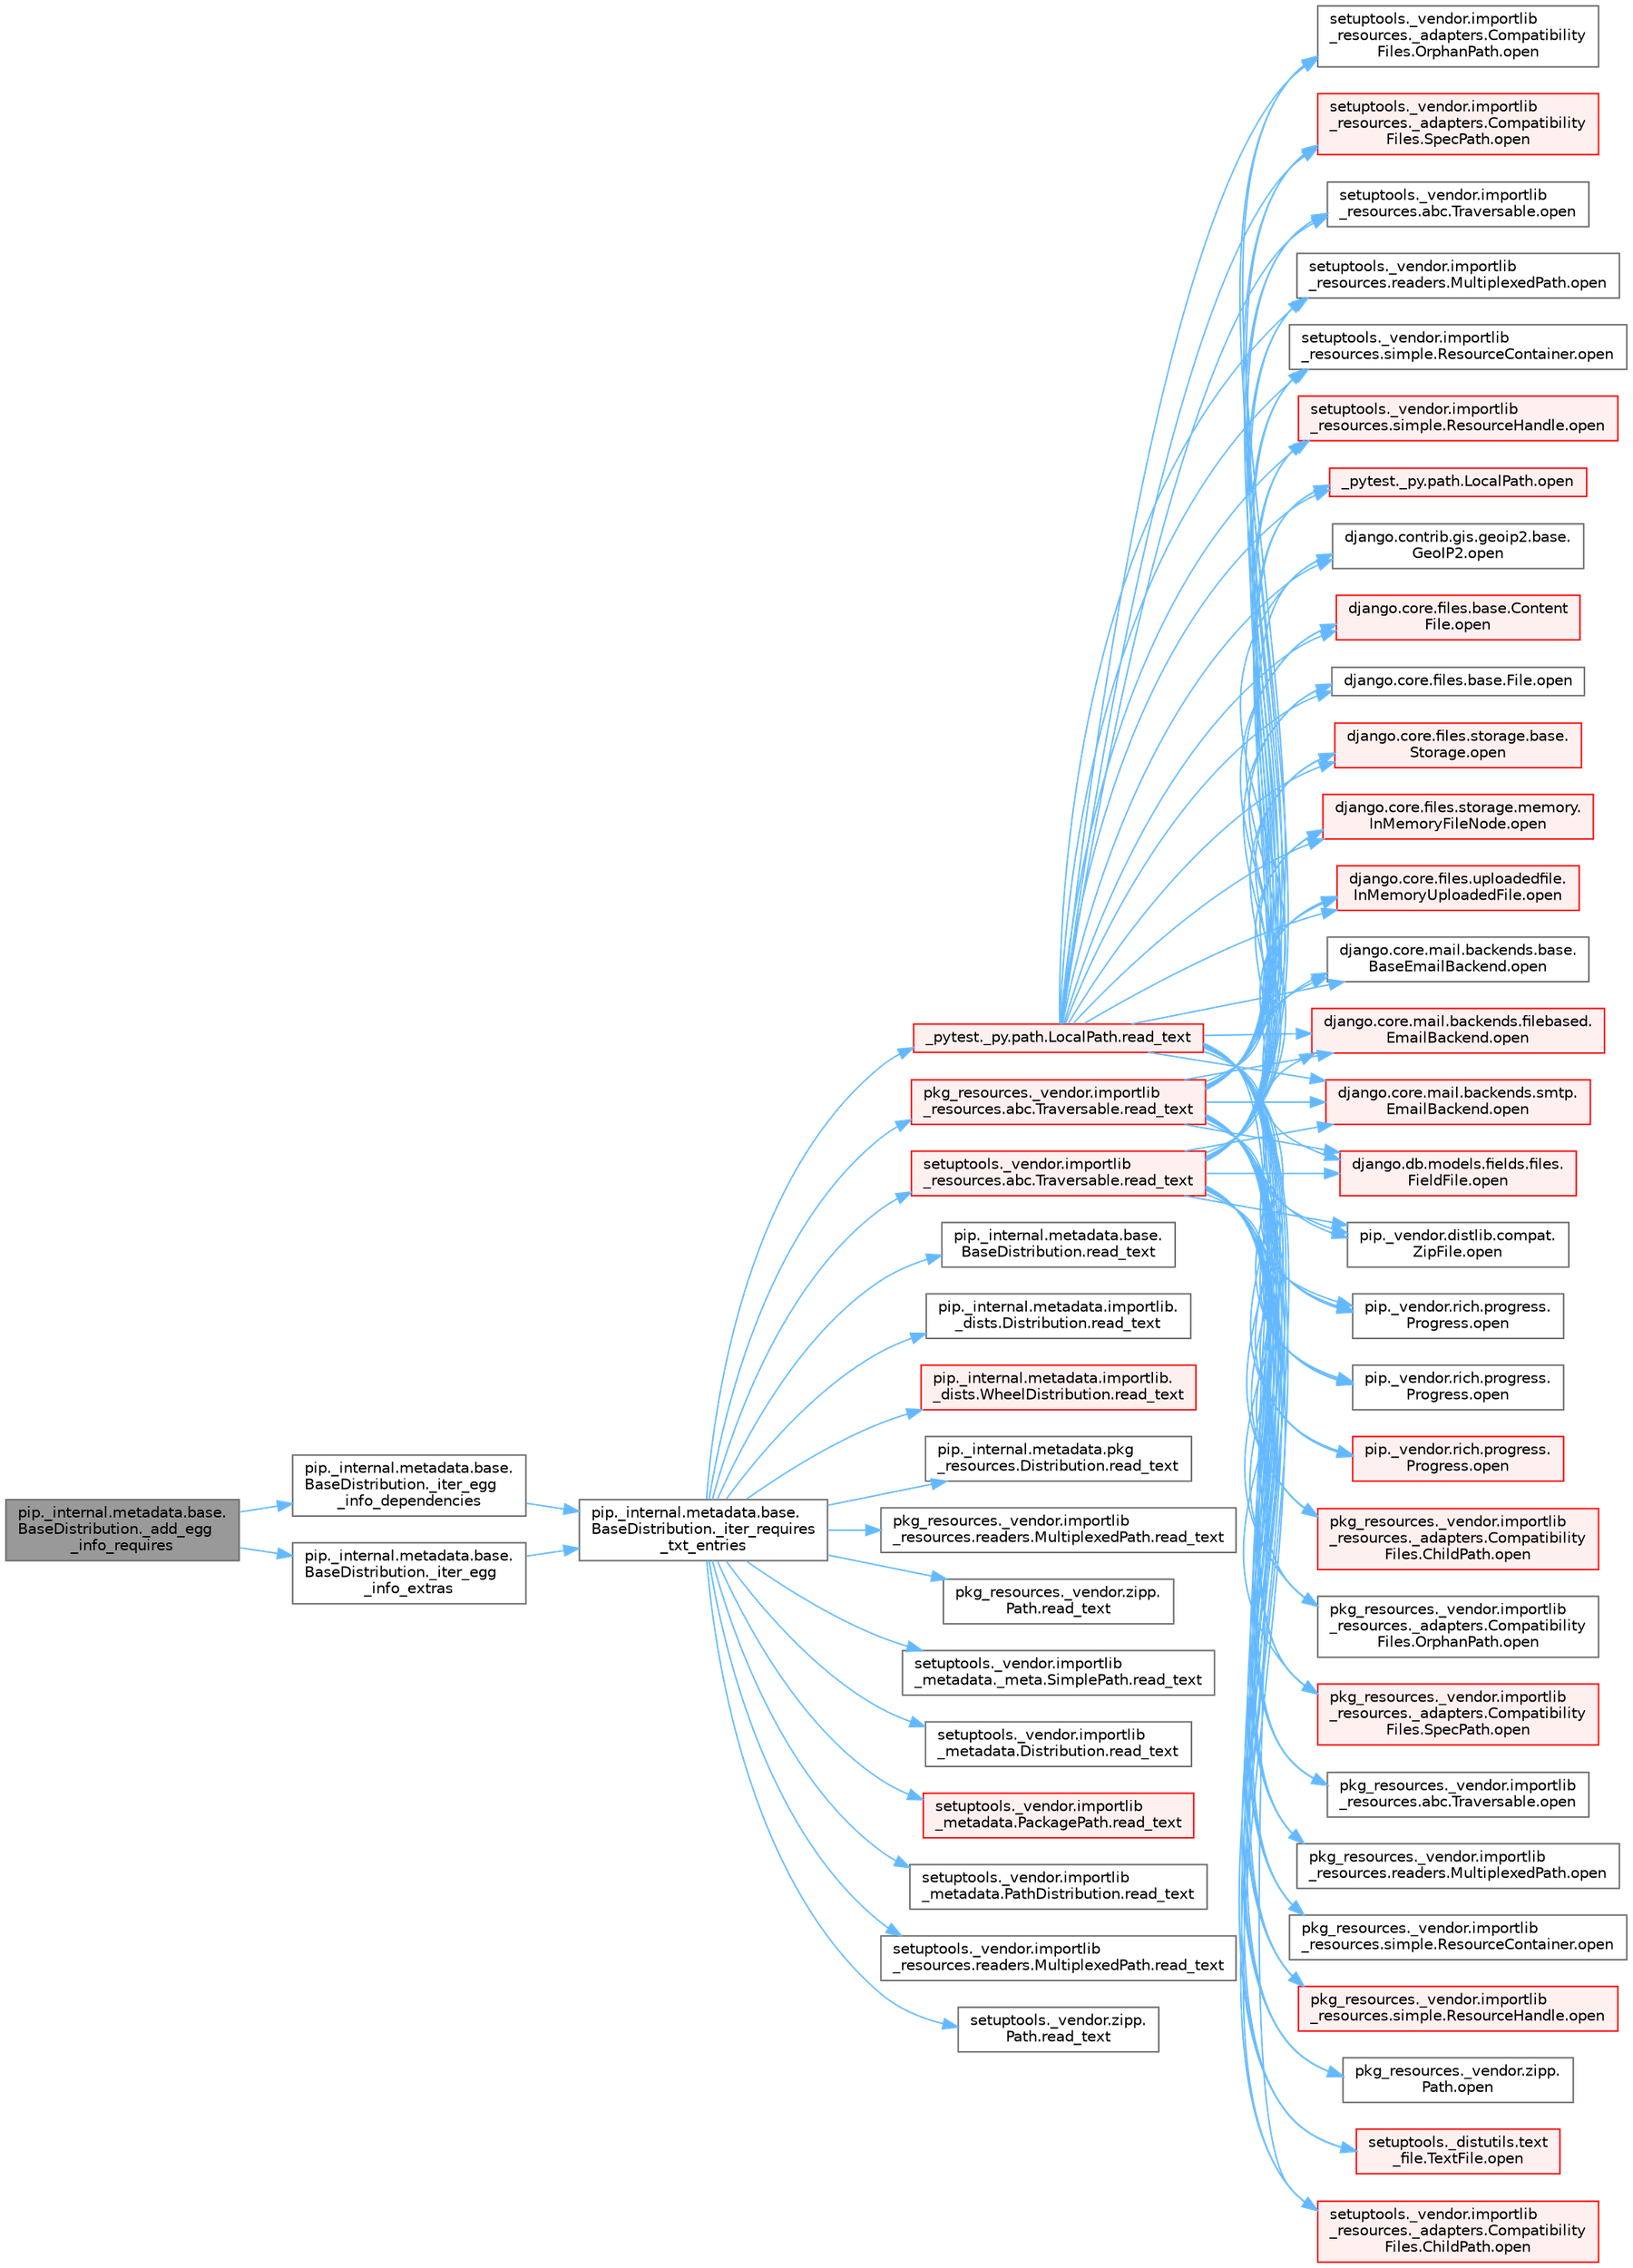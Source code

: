 digraph "pip._internal.metadata.base.BaseDistribution._add_egg_info_requires"
{
 // LATEX_PDF_SIZE
  bgcolor="transparent";
  edge [fontname=Helvetica,fontsize=10,labelfontname=Helvetica,labelfontsize=10];
  node [fontname=Helvetica,fontsize=10,shape=box,height=0.2,width=0.4];
  rankdir="LR";
  Node1 [id="Node000001",label="pip._internal.metadata.base.\lBaseDistribution._add_egg\l_info_requires",height=0.2,width=0.4,color="gray40", fillcolor="grey60", style="filled", fontcolor="black",tooltip=" "];
  Node1 -> Node2 [id="edge1_Node000001_Node000002",color="steelblue1",style="solid",tooltip=" "];
  Node2 [id="Node000002",label="pip._internal.metadata.base.\lBaseDistribution._iter_egg\l_info_dependencies",height=0.2,width=0.4,color="grey40", fillcolor="white", style="filled",URL="$classpip_1_1__internal_1_1metadata_1_1base_1_1_base_distribution.html#a9f32d31e5b61159777221f9d87e296c8",tooltip=" "];
  Node2 -> Node3 [id="edge2_Node000002_Node000003",color="steelblue1",style="solid",tooltip=" "];
  Node3 [id="Node000003",label="pip._internal.metadata.base.\lBaseDistribution._iter_requires\l_txt_entries",height=0.2,width=0.4,color="grey40", fillcolor="white", style="filled",URL="$classpip_1_1__internal_1_1metadata_1_1base_1_1_base_distribution.html#a4ab931da7b4a3e0c22e0bae3f95af7e7",tooltip=" "];
  Node3 -> Node4 [id="edge3_Node000003_Node000004",color="steelblue1",style="solid",tooltip=" "];
  Node4 [id="Node000004",label="_pytest._py.path.LocalPath.read_text",height=0.2,width=0.4,color="red", fillcolor="#FFF0F0", style="filled",URL="$class__pytest_1_1__py_1_1path_1_1_local_path.html#aea3efa14b998c32e27f6604263858398",tooltip=" "];
  Node4 -> Node5 [id="edge4_Node000004_Node000005",color="steelblue1",style="solid",tooltip=" "];
  Node5 [id="Node000005",label="_pytest._py.path.LocalPath.open",height=0.2,width=0.4,color="red", fillcolor="#FFF0F0", style="filled",URL="$class__pytest_1_1__py_1_1path_1_1_local_path.html#ac72dbda993b11dc52a738bfc6267dda0",tooltip=" "];
  Node4 -> Node29 [id="edge5_Node000004_Node000029",color="steelblue1",style="solid",tooltip=" "];
  Node29 [id="Node000029",label="django.contrib.gis.geoip2.base.\lGeoIP2.open",height=0.2,width=0.4,color="grey40", fillcolor="white", style="filled",URL="$classdjango_1_1contrib_1_1gis_1_1geoip2_1_1base_1_1_geo_i_p2.html#a39b20c40f1d3f4e4a37f9a4b8cd40e4d",tooltip=" "];
  Node4 -> Node30 [id="edge6_Node000004_Node000030",color="steelblue1",style="solid",tooltip=" "];
  Node30 [id="Node000030",label="django.core.files.base.Content\lFile.open",height=0.2,width=0.4,color="red", fillcolor="#FFF0F0", style="filled",URL="$classdjango_1_1core_1_1files_1_1base_1_1_content_file.html#a2d9c2fb349c078834c401c23b3b10250",tooltip=" "];
  Node4 -> Node260 [id="edge7_Node000004_Node000260",color="steelblue1",style="solid",tooltip=" "];
  Node260 [id="Node000260",label="django.core.files.base.File.open",height=0.2,width=0.4,color="grey40", fillcolor="white", style="filled",URL="$classdjango_1_1core_1_1files_1_1base_1_1_file.html#a77453efc21bb631b97bff9f6aff27eb1",tooltip=" "];
  Node4 -> Node261 [id="edge8_Node000004_Node000261",color="steelblue1",style="solid",tooltip=" "];
  Node261 [id="Node000261",label="django.core.files.storage.base.\lStorage.open",height=0.2,width=0.4,color="red", fillcolor="#FFF0F0", style="filled",URL="$classdjango_1_1core_1_1files_1_1storage_1_1base_1_1_storage.html#a83f5a2f19c0564c4a1732f88b32c4b49",tooltip=" "];
  Node4 -> Node402 [id="edge9_Node000004_Node000402",color="steelblue1",style="solid",tooltip=" "];
  Node402 [id="Node000402",label="django.core.files.storage.memory.\lInMemoryFileNode.open",height=0.2,width=0.4,color="red", fillcolor="#FFF0F0", style="filled",URL="$classdjango_1_1core_1_1files_1_1storage_1_1memory_1_1_in_memory_file_node.html#a5c6b58cc9c725338da58591f6c689798",tooltip=" "];
  Node4 -> Node406 [id="edge10_Node000004_Node000406",color="steelblue1",style="solid",tooltip=" "];
  Node406 [id="Node000406",label="django.core.files.uploadedfile.\lInMemoryUploadedFile.open",height=0.2,width=0.4,color="red", fillcolor="#FFF0F0", style="filled",URL="$classdjango_1_1core_1_1files_1_1uploadedfile_1_1_in_memory_uploaded_file.html#a7f211d59dc27d050a61d27ca2e0f5f40",tooltip=" "];
  Node4 -> Node407 [id="edge11_Node000004_Node000407",color="steelblue1",style="solid",tooltip=" "];
  Node407 [id="Node000407",label="django.core.mail.backends.base.\lBaseEmailBackend.open",height=0.2,width=0.4,color="grey40", fillcolor="white", style="filled",URL="$classdjango_1_1core_1_1mail_1_1backends_1_1base_1_1_base_email_backend.html#af6f1cc1a0a6e09c1461109c5dab1557b",tooltip=" "];
  Node4 -> Node408 [id="edge12_Node000004_Node000408",color="steelblue1",style="solid",tooltip=" "];
  Node408 [id="Node000408",label="django.core.mail.backends.filebased.\lEmailBackend.open",height=0.2,width=0.4,color="red", fillcolor="#FFF0F0", style="filled",URL="$classdjango_1_1core_1_1mail_1_1backends_1_1filebased_1_1_email_backend.html#acc1a9fd1f47e8c6b22587d70427d0bf9",tooltip=" "];
  Node4 -> Node409 [id="edge13_Node000004_Node000409",color="steelblue1",style="solid",tooltip=" "];
  Node409 [id="Node000409",label="django.core.mail.backends.smtp.\lEmailBackend.open",height=0.2,width=0.4,color="red", fillcolor="#FFF0F0", style="filled",URL="$classdjango_1_1core_1_1mail_1_1backends_1_1smtp_1_1_email_backend.html#a739b3a346c87c0fd9854f988b8a4dd3a",tooltip=" "];
  Node4 -> Node429 [id="edge14_Node000004_Node000429",color="steelblue1",style="solid",tooltip=" "];
  Node429 [id="Node000429",label="django.db.models.fields.files.\lFieldFile.open",height=0.2,width=0.4,color="red", fillcolor="#FFF0F0", style="filled",URL="$classdjango_1_1db_1_1models_1_1fields_1_1files_1_1_field_file.html#ac17332adacb50b3ff23da63ecbe5561f",tooltip=" "];
  Node4 -> Node946 [id="edge15_Node000004_Node000946",color="steelblue1",style="solid",tooltip=" "];
  Node946 [id="Node000946",label="pip._vendor.distlib.compat.\lZipFile.open",height=0.2,width=0.4,color="grey40", fillcolor="white", style="filled",URL="$classpip_1_1__vendor_1_1distlib_1_1compat_1_1_zip_file.html#a50609c5c9b216af3068c9c2881abdeda",tooltip=" "];
  Node4 -> Node947 [id="edge16_Node000004_Node000947",color="steelblue1",style="solid",tooltip=" "];
  Node947 [id="Node000947",label="pip._vendor.rich.progress.\lProgress.open",height=0.2,width=0.4,color="grey40", fillcolor="white", style="filled",URL="$classpip_1_1__vendor_1_1rich_1_1progress_1_1_progress.html#a4191cf7b2aa691672113b93721a54ec3",tooltip=" "];
  Node4 -> Node948 [id="edge17_Node000004_Node000948",color="steelblue1",style="solid",tooltip=" "];
  Node948 [id="Node000948",label="pip._vendor.rich.progress.\lProgress.open",height=0.2,width=0.4,color="grey40", fillcolor="white", style="filled",URL="$classpip_1_1__vendor_1_1rich_1_1progress_1_1_progress.html#a4311f481b1ced83aa9a73d40166f53c8",tooltip=" "];
  Node4 -> Node949 [id="edge18_Node000004_Node000949",color="steelblue1",style="solid",tooltip=" "];
  Node949 [id="Node000949",label="pip._vendor.rich.progress.\lProgress.open",height=0.2,width=0.4,color="red", fillcolor="#FFF0F0", style="filled",URL="$classpip_1_1__vendor_1_1rich_1_1progress_1_1_progress.html#a204bface9fc63d04e72844b751bcd8e3",tooltip=" "];
  Node4 -> Node2453 [id="edge19_Node000004_Node002453",color="steelblue1",style="solid",tooltip=" "];
  Node2453 [id="Node002453",label="pkg_resources._vendor.importlib\l_resources._adapters.Compatibility\lFiles.ChildPath.open",height=0.2,width=0.4,color="red", fillcolor="#FFF0F0", style="filled",URL="$classpkg__resources_1_1__vendor_1_1importlib__resources_1_1__adapters_1_1_compatibility_files_1_1_child_path.html#ab1f332324be2f6936683457a7326a7d8",tooltip=" "];
  Node4 -> Node2455 [id="edge20_Node000004_Node002455",color="steelblue1",style="solid",tooltip=" "];
  Node2455 [id="Node002455",label="pkg_resources._vendor.importlib\l_resources._adapters.Compatibility\lFiles.OrphanPath.open",height=0.2,width=0.4,color="grey40", fillcolor="white", style="filled",URL="$classpkg__resources_1_1__vendor_1_1importlib__resources_1_1__adapters_1_1_compatibility_files_1_1_orphan_path.html#ad2a41dfb5cde13b349bb44d4e8e6ae71",tooltip=" "];
  Node4 -> Node2456 [id="edge21_Node000004_Node002456",color="steelblue1",style="solid",tooltip=" "];
  Node2456 [id="Node002456",label="pkg_resources._vendor.importlib\l_resources._adapters.Compatibility\lFiles.SpecPath.open",height=0.2,width=0.4,color="red", fillcolor="#FFF0F0", style="filled",URL="$classpkg__resources_1_1__vendor_1_1importlib__resources_1_1__adapters_1_1_compatibility_files_1_1_spec_path.html#ac93bb25e446c29d87ac989f93afaa1d8",tooltip=" "];
  Node4 -> Node2457 [id="edge22_Node000004_Node002457",color="steelblue1",style="solid",tooltip=" "];
  Node2457 [id="Node002457",label="pkg_resources._vendor.importlib\l_resources.abc.Traversable.open",height=0.2,width=0.4,color="grey40", fillcolor="white", style="filled",URL="$classpkg__resources_1_1__vendor_1_1importlib__resources_1_1abc_1_1_traversable.html#a5438622e9f41acacf8b4899a341295f0",tooltip=" "];
  Node4 -> Node2458 [id="edge23_Node000004_Node002458",color="steelblue1",style="solid",tooltip=" "];
  Node2458 [id="Node002458",label="pkg_resources._vendor.importlib\l_resources.readers.MultiplexedPath.open",height=0.2,width=0.4,color="grey40", fillcolor="white", style="filled",URL="$classpkg__resources_1_1__vendor_1_1importlib__resources_1_1readers_1_1_multiplexed_path.html#ad59bf2137dac759a5d75f378375e5cef",tooltip=" "];
  Node4 -> Node2459 [id="edge24_Node000004_Node002459",color="steelblue1",style="solid",tooltip=" "];
  Node2459 [id="Node002459",label="pkg_resources._vendor.importlib\l_resources.simple.ResourceContainer.open",height=0.2,width=0.4,color="grey40", fillcolor="white", style="filled",URL="$classpkg__resources_1_1__vendor_1_1importlib__resources_1_1simple_1_1_resource_container.html#aee34c464d2049a22c346f2a99273c06e",tooltip=" "];
  Node4 -> Node2460 [id="edge25_Node000004_Node002460",color="steelblue1",style="solid",tooltip=" "];
  Node2460 [id="Node002460",label="pkg_resources._vendor.importlib\l_resources.simple.ResourceHandle.open",height=0.2,width=0.4,color="red", fillcolor="#FFF0F0", style="filled",URL="$classpkg__resources_1_1__vendor_1_1importlib__resources_1_1simple_1_1_resource_handle.html#a1544d084d2972991077975104f50d515",tooltip=" "];
  Node4 -> Node2461 [id="edge26_Node000004_Node002461",color="steelblue1",style="solid",tooltip=" "];
  Node2461 [id="Node002461",label="pkg_resources._vendor.zipp.\lPath.open",height=0.2,width=0.4,color="grey40", fillcolor="white", style="filled",URL="$classpkg__resources_1_1__vendor_1_1zipp_1_1_path.html#ad84d98ae680510e39d25336aa95b481c",tooltip=" "];
  Node4 -> Node2462 [id="edge27_Node000004_Node002462",color="steelblue1",style="solid",tooltip=" "];
  Node2462 [id="Node002462",label="setuptools._distutils.text\l_file.TextFile.open",height=0.2,width=0.4,color="red", fillcolor="#FFF0F0", style="filled",URL="$classsetuptools_1_1__distutils_1_1text__file_1_1_text_file.html#ab568abcef363b1b422cddfead42e68b2",tooltip=" "];
  Node4 -> Node2463 [id="edge28_Node000004_Node002463",color="steelblue1",style="solid",tooltip=" "];
  Node2463 [id="Node002463",label="setuptools._vendor.importlib\l_resources._adapters.Compatibility\lFiles.ChildPath.open",height=0.2,width=0.4,color="red", fillcolor="#FFF0F0", style="filled",URL="$classsetuptools_1_1__vendor_1_1importlib__resources_1_1__adapters_1_1_compatibility_files_1_1_child_path.html#abf8eeead4d2a3df60fec916086b03a17",tooltip=" "];
  Node4 -> Node2465 [id="edge29_Node000004_Node002465",color="steelblue1",style="solid",tooltip=" "];
  Node2465 [id="Node002465",label="setuptools._vendor.importlib\l_resources._adapters.Compatibility\lFiles.OrphanPath.open",height=0.2,width=0.4,color="grey40", fillcolor="white", style="filled",URL="$classsetuptools_1_1__vendor_1_1importlib__resources_1_1__adapters_1_1_compatibility_files_1_1_orphan_path.html#abbd65a2bd46e802bfc639e78175540a8",tooltip=" "];
  Node4 -> Node2466 [id="edge30_Node000004_Node002466",color="steelblue1",style="solid",tooltip=" "];
  Node2466 [id="Node002466",label="setuptools._vendor.importlib\l_resources._adapters.Compatibility\lFiles.SpecPath.open",height=0.2,width=0.4,color="red", fillcolor="#FFF0F0", style="filled",URL="$classsetuptools_1_1__vendor_1_1importlib__resources_1_1__adapters_1_1_compatibility_files_1_1_spec_path.html#af6b2df84b03ffa654b77ff6fae29d330",tooltip=" "];
  Node4 -> Node2467 [id="edge31_Node000004_Node002467",color="steelblue1",style="solid",tooltip=" "];
  Node2467 [id="Node002467",label="setuptools._vendor.importlib\l_resources.abc.Traversable.open",height=0.2,width=0.4,color="grey40", fillcolor="white", style="filled",URL="$classsetuptools_1_1__vendor_1_1importlib__resources_1_1abc_1_1_traversable.html#a535dd7358ee5c0d8eb2c6cfadf07e290",tooltip=" "];
  Node4 -> Node2468 [id="edge32_Node000004_Node002468",color="steelblue1",style="solid",tooltip=" "];
  Node2468 [id="Node002468",label="setuptools._vendor.importlib\l_resources.readers.MultiplexedPath.open",height=0.2,width=0.4,color="grey40", fillcolor="white", style="filled",URL="$classsetuptools_1_1__vendor_1_1importlib__resources_1_1readers_1_1_multiplexed_path.html#a2e2d5559186766fb3421749398286f16",tooltip=" "];
  Node4 -> Node2469 [id="edge33_Node000004_Node002469",color="steelblue1",style="solid",tooltip=" "];
  Node2469 [id="Node002469",label="setuptools._vendor.importlib\l_resources.simple.ResourceContainer.open",height=0.2,width=0.4,color="grey40", fillcolor="white", style="filled",URL="$classsetuptools_1_1__vendor_1_1importlib__resources_1_1simple_1_1_resource_container.html#a5552bf43402a6b26e3066d7c5f7c194e",tooltip=" "];
  Node4 -> Node2470 [id="edge34_Node000004_Node002470",color="steelblue1",style="solid",tooltip=" "];
  Node2470 [id="Node002470",label="setuptools._vendor.importlib\l_resources.simple.ResourceHandle.open",height=0.2,width=0.4,color="red", fillcolor="#FFF0F0", style="filled",URL="$classsetuptools_1_1__vendor_1_1importlib__resources_1_1simple_1_1_resource_handle.html#abbfb7b16f37e2ab8a50ba8b5f8259eea",tooltip=" "];
  Node3 -> Node394 [id="edge35_Node000003_Node000394",color="steelblue1",style="solid",tooltip=" "];
  Node394 [id="Node000394",label="pip._internal.metadata.base.\lBaseDistribution.read_text",height=0.2,width=0.4,color="grey40", fillcolor="white", style="filled",URL="$classpip_1_1__internal_1_1metadata_1_1base_1_1_base_distribution.html#aee8b95b847303b9f182a3e50fa87117b",tooltip=" "];
  Node3 -> Node395 [id="edge36_Node000003_Node000395",color="steelblue1",style="solid",tooltip=" "];
  Node395 [id="Node000395",label="pip._internal.metadata.importlib.\l_dists.Distribution.read_text",height=0.2,width=0.4,color="grey40", fillcolor="white", style="filled",URL="$classpip_1_1__internal_1_1metadata_1_1importlib_1_1__dists_1_1_distribution.html#a021582f7f44124b7bb65f852028af7b3",tooltip=" "];
  Node3 -> Node396 [id="edge37_Node000003_Node000396",color="steelblue1",style="solid",tooltip=" "];
  Node396 [id="Node000396",label="pip._internal.metadata.importlib.\l_dists.WheelDistribution.read_text",height=0.2,width=0.4,color="red", fillcolor="#FFF0F0", style="filled",URL="$classpip_1_1__internal_1_1metadata_1_1importlib_1_1__dists_1_1_wheel_distribution.html#aa3193bac38c166aa24bce971bf339d08",tooltip=" "];
  Node3 -> Node400 [id="edge38_Node000003_Node000400",color="steelblue1",style="solid",tooltip=" "];
  Node400 [id="Node000400",label="pip._internal.metadata.pkg\l_resources.Distribution.read_text",height=0.2,width=0.4,color="grey40", fillcolor="white", style="filled",URL="$classpip_1_1__internal_1_1metadata_1_1pkg__resources_1_1_distribution.html#a0cf924ce0fc51f545d24d00b1e62d304",tooltip=" "];
  Node3 -> Node401 [id="edge39_Node000003_Node000401",color="steelblue1",style="solid",tooltip=" "];
  Node401 [id="Node000401",label="pkg_resources._vendor.importlib\l_resources.abc.Traversable.read_text",height=0.2,width=0.4,color="red", fillcolor="#FFF0F0", style="filled",URL="$classpkg__resources_1_1__vendor_1_1importlib__resources_1_1abc_1_1_traversable.html#a2fa0982edeea4b5f1a38953c1d81f10b",tooltip=" "];
  Node401 -> Node5 [id="edge40_Node000401_Node000005",color="steelblue1",style="solid",tooltip=" "];
  Node401 -> Node29 [id="edge41_Node000401_Node000029",color="steelblue1",style="solid",tooltip=" "];
  Node401 -> Node30 [id="edge42_Node000401_Node000030",color="steelblue1",style="solid",tooltip=" "];
  Node401 -> Node260 [id="edge43_Node000401_Node000260",color="steelblue1",style="solid",tooltip=" "];
  Node401 -> Node261 [id="edge44_Node000401_Node000261",color="steelblue1",style="solid",tooltip=" "];
  Node401 -> Node402 [id="edge45_Node000401_Node000402",color="steelblue1",style="solid",tooltip=" "];
  Node401 -> Node406 [id="edge46_Node000401_Node000406",color="steelblue1",style="solid",tooltip=" "];
  Node401 -> Node407 [id="edge47_Node000401_Node000407",color="steelblue1",style="solid",tooltip=" "];
  Node401 -> Node408 [id="edge48_Node000401_Node000408",color="steelblue1",style="solid",tooltip=" "];
  Node401 -> Node409 [id="edge49_Node000401_Node000409",color="steelblue1",style="solid",tooltip=" "];
  Node401 -> Node429 [id="edge50_Node000401_Node000429",color="steelblue1",style="solid",tooltip=" "];
  Node401 -> Node946 [id="edge51_Node000401_Node000946",color="steelblue1",style="solid",tooltip=" "];
  Node401 -> Node947 [id="edge52_Node000401_Node000947",color="steelblue1",style="solid",tooltip=" "];
  Node401 -> Node948 [id="edge53_Node000401_Node000948",color="steelblue1",style="solid",tooltip=" "];
  Node401 -> Node949 [id="edge54_Node000401_Node000949",color="steelblue1",style="solid",tooltip=" "];
  Node401 -> Node2453 [id="edge55_Node000401_Node002453",color="steelblue1",style="solid",tooltip=" "];
  Node401 -> Node2455 [id="edge56_Node000401_Node002455",color="steelblue1",style="solid",tooltip=" "];
  Node401 -> Node2456 [id="edge57_Node000401_Node002456",color="steelblue1",style="solid",tooltip=" "];
  Node401 -> Node2457 [id="edge58_Node000401_Node002457",color="steelblue1",style="solid",tooltip=" "];
  Node401 -> Node2458 [id="edge59_Node000401_Node002458",color="steelblue1",style="solid",tooltip=" "];
  Node401 -> Node2459 [id="edge60_Node000401_Node002459",color="steelblue1",style="solid",tooltip=" "];
  Node401 -> Node2460 [id="edge61_Node000401_Node002460",color="steelblue1",style="solid",tooltip=" "];
  Node401 -> Node2461 [id="edge62_Node000401_Node002461",color="steelblue1",style="solid",tooltip=" "];
  Node401 -> Node2462 [id="edge63_Node000401_Node002462",color="steelblue1",style="solid",tooltip=" "];
  Node401 -> Node2463 [id="edge64_Node000401_Node002463",color="steelblue1",style="solid",tooltip=" "];
  Node401 -> Node2465 [id="edge65_Node000401_Node002465",color="steelblue1",style="solid",tooltip=" "];
  Node401 -> Node2466 [id="edge66_Node000401_Node002466",color="steelblue1",style="solid",tooltip=" "];
  Node401 -> Node2467 [id="edge67_Node000401_Node002467",color="steelblue1",style="solid",tooltip=" "];
  Node401 -> Node2468 [id="edge68_Node000401_Node002468",color="steelblue1",style="solid",tooltip=" "];
  Node401 -> Node2469 [id="edge69_Node000401_Node002469",color="steelblue1",style="solid",tooltip=" "];
  Node401 -> Node2470 [id="edge70_Node000401_Node002470",color="steelblue1",style="solid",tooltip=" "];
  Node3 -> Node822 [id="edge71_Node000003_Node000822",color="steelblue1",style="solid",tooltip=" "];
  Node822 [id="Node000822",label="pkg_resources._vendor.importlib\l_resources.readers.MultiplexedPath.read_text",height=0.2,width=0.4,color="grey40", fillcolor="white", style="filled",URL="$classpkg__resources_1_1__vendor_1_1importlib__resources_1_1readers_1_1_multiplexed_path.html#a8f849a312b90d152317d151463828cc3",tooltip=" "];
  Node3 -> Node823 [id="edge72_Node000003_Node000823",color="steelblue1",style="solid",tooltip=" "];
  Node823 [id="Node000823",label="pkg_resources._vendor.zipp.\lPath.read_text",height=0.2,width=0.4,color="grey40", fillcolor="white", style="filled",URL="$classpkg__resources_1_1__vendor_1_1zipp_1_1_path.html#ae61c0d791af6980df9f3a12d535e9bcd",tooltip=" "];
  Node3 -> Node824 [id="edge73_Node000003_Node000824",color="steelblue1",style="solid",tooltip=" "];
  Node824 [id="Node000824",label="setuptools._vendor.importlib\l_metadata._meta.SimplePath.read_text",height=0.2,width=0.4,color="grey40", fillcolor="white", style="filled",URL="$classsetuptools_1_1__vendor_1_1importlib__metadata_1_1__meta_1_1_simple_path.html#a84f0d195228a821cc844ea9f1b3f3449",tooltip=" "];
  Node3 -> Node825 [id="edge74_Node000003_Node000825",color="steelblue1",style="solid",tooltip=" "];
  Node825 [id="Node000825",label="setuptools._vendor.importlib\l_metadata.Distribution.read_text",height=0.2,width=0.4,color="grey40", fillcolor="white", style="filled",URL="$classsetuptools_1_1__vendor_1_1importlib__metadata_1_1_distribution.html#a23d47987a7e86daec1e89198d1daddea",tooltip=" "];
  Node3 -> Node826 [id="edge75_Node000003_Node000826",color="steelblue1",style="solid",tooltip=" "];
  Node826 [id="Node000826",label="setuptools._vendor.importlib\l_metadata.PackagePath.read_text",height=0.2,width=0.4,color="red", fillcolor="#FFF0F0", style="filled",URL="$classsetuptools_1_1__vendor_1_1importlib__metadata_1_1_package_path.html#a39242d72760bba73b008f298119b94fa",tooltip=" "];
  Node3 -> Node944 [id="edge76_Node000003_Node000944",color="steelblue1",style="solid",tooltip=" "];
  Node944 [id="Node000944",label="setuptools._vendor.importlib\l_metadata.PathDistribution.read_text",height=0.2,width=0.4,color="grey40", fillcolor="white", style="filled",URL="$classsetuptools_1_1__vendor_1_1importlib__metadata_1_1_path_distribution.html#a34fc3493bfea77a9ab9f49df52a40e4b",tooltip=" "];
  Node3 -> Node945 [id="edge77_Node000003_Node000945",color="steelblue1",style="solid",tooltip=" "];
  Node945 [id="Node000945",label="setuptools._vendor.importlib\l_resources.abc.Traversable.read_text",height=0.2,width=0.4,color="red", fillcolor="#FFF0F0", style="filled",URL="$classsetuptools_1_1__vendor_1_1importlib__resources_1_1abc_1_1_traversable.html#aee408e70fdcc58915b97b67f3dd981a3",tooltip=" "];
  Node945 -> Node5 [id="edge78_Node000945_Node000005",color="steelblue1",style="solid",tooltip=" "];
  Node945 -> Node29 [id="edge79_Node000945_Node000029",color="steelblue1",style="solid",tooltip=" "];
  Node945 -> Node30 [id="edge80_Node000945_Node000030",color="steelblue1",style="solid",tooltip=" "];
  Node945 -> Node260 [id="edge81_Node000945_Node000260",color="steelblue1",style="solid",tooltip=" "];
  Node945 -> Node261 [id="edge82_Node000945_Node000261",color="steelblue1",style="solid",tooltip=" "];
  Node945 -> Node402 [id="edge83_Node000945_Node000402",color="steelblue1",style="solid",tooltip=" "];
  Node945 -> Node406 [id="edge84_Node000945_Node000406",color="steelblue1",style="solid",tooltip=" "];
  Node945 -> Node407 [id="edge85_Node000945_Node000407",color="steelblue1",style="solid",tooltip=" "];
  Node945 -> Node408 [id="edge86_Node000945_Node000408",color="steelblue1",style="solid",tooltip=" "];
  Node945 -> Node409 [id="edge87_Node000945_Node000409",color="steelblue1",style="solid",tooltip=" "];
  Node945 -> Node429 [id="edge88_Node000945_Node000429",color="steelblue1",style="solid",tooltip=" "];
  Node945 -> Node946 [id="edge89_Node000945_Node000946",color="steelblue1",style="solid",tooltip=" "];
  Node945 -> Node947 [id="edge90_Node000945_Node000947",color="steelblue1",style="solid",tooltip=" "];
  Node945 -> Node948 [id="edge91_Node000945_Node000948",color="steelblue1",style="solid",tooltip=" "];
  Node945 -> Node949 [id="edge92_Node000945_Node000949",color="steelblue1",style="solid",tooltip=" "];
  Node945 -> Node2453 [id="edge93_Node000945_Node002453",color="steelblue1",style="solid",tooltip=" "];
  Node945 -> Node2455 [id="edge94_Node000945_Node002455",color="steelblue1",style="solid",tooltip=" "];
  Node945 -> Node2456 [id="edge95_Node000945_Node002456",color="steelblue1",style="solid",tooltip=" "];
  Node945 -> Node2457 [id="edge96_Node000945_Node002457",color="steelblue1",style="solid",tooltip=" "];
  Node945 -> Node2458 [id="edge97_Node000945_Node002458",color="steelblue1",style="solid",tooltip=" "];
  Node945 -> Node2459 [id="edge98_Node000945_Node002459",color="steelblue1",style="solid",tooltip=" "];
  Node945 -> Node2460 [id="edge99_Node000945_Node002460",color="steelblue1",style="solid",tooltip=" "];
  Node945 -> Node2461 [id="edge100_Node000945_Node002461",color="steelblue1",style="solid",tooltip=" "];
  Node945 -> Node2462 [id="edge101_Node000945_Node002462",color="steelblue1",style="solid",tooltip=" "];
  Node945 -> Node2463 [id="edge102_Node000945_Node002463",color="steelblue1",style="solid",tooltip=" "];
  Node945 -> Node2465 [id="edge103_Node000945_Node002465",color="steelblue1",style="solid",tooltip=" "];
  Node945 -> Node2466 [id="edge104_Node000945_Node002466",color="steelblue1",style="solid",tooltip=" "];
  Node945 -> Node2467 [id="edge105_Node000945_Node002467",color="steelblue1",style="solid",tooltip=" "];
  Node945 -> Node2468 [id="edge106_Node000945_Node002468",color="steelblue1",style="solid",tooltip=" "];
  Node945 -> Node2469 [id="edge107_Node000945_Node002469",color="steelblue1",style="solid",tooltip=" "];
  Node945 -> Node2470 [id="edge108_Node000945_Node002470",color="steelblue1",style="solid",tooltip=" "];
  Node3 -> Node4326 [id="edge109_Node000003_Node004326",color="steelblue1",style="solid",tooltip=" "];
  Node4326 [id="Node004326",label="setuptools._vendor.importlib\l_resources.readers.MultiplexedPath.read_text",height=0.2,width=0.4,color="grey40", fillcolor="white", style="filled",URL="$classsetuptools_1_1__vendor_1_1importlib__resources_1_1readers_1_1_multiplexed_path.html#a0518724e7903c8da431de10762e01692",tooltip=" "];
  Node3 -> Node4327 [id="edge110_Node000003_Node004327",color="steelblue1",style="solid",tooltip=" "];
  Node4327 [id="Node004327",label="setuptools._vendor.zipp.\lPath.read_text",height=0.2,width=0.4,color="grey40", fillcolor="white", style="filled",URL="$classsetuptools_1_1__vendor_1_1zipp_1_1_path.html#a795c8802cf3ce19b6c9cb6adc2374efd",tooltip=" "];
  Node1 -> Node4524 [id="edge111_Node000001_Node004524",color="steelblue1",style="solid",tooltip=" "];
  Node4524 [id="Node004524",label="pip._internal.metadata.base.\lBaseDistribution._iter_egg\l_info_extras",height=0.2,width=0.4,color="grey40", fillcolor="white", style="filled",URL="$classpip_1_1__internal_1_1metadata_1_1base_1_1_base_distribution.html#a27b7f678c0092f845d007f6237123895",tooltip=" "];
  Node4524 -> Node3 [id="edge112_Node004524_Node000003",color="steelblue1",style="solid",tooltip=" "];
}
